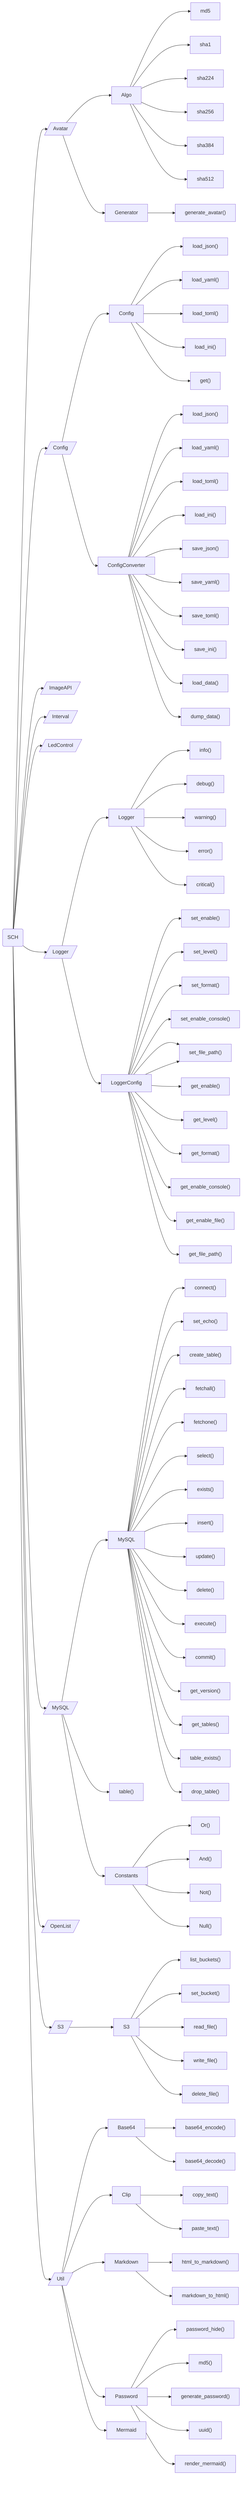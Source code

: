 graph LR
A(SCH) --> B[/Avatar/]
B --> BA[Algo]
BA --> BAA[md5]
BA --> BAB[sha1]
BA --> BAC[sha224]
BA --> BAD[sha256]
BA --> BAE[sha384]
BA --> BAF[sha512]
B --> BC[Generator]
BC --> BCA["generate_avatar()"]
A --> C[/Config/]
C --> CA[Config]
CA --> CAA["load_json()"]
CA --> CAB["load_yaml()"]
CA --> CAC["load_toml()"]
CA --> CAD["load_ini()"]
CA --> CAE["get()"]
C --> CB[ConfigConverter]
CB --> CBA["load_json()"]
CB --> CBB["load_yaml()"]
CB --> CBC["load_toml()"]
CB --> CBD["load_ini()"]
CB --> CBE["save_json()"]
CB --> CBF["save_yaml()"]
CB --> CBG["save_toml()"]
CB --> CBH["save_ini()"]
CB --> CBI["load_data()"]
CB --> CBJ["dump_data()"]
A --> D[/ImageAPI/]
A --> E[/Interval/]
A --> F[/LedControl/]
A --> G[/Logger/]
G --> GA[Logger]
GA --> GAA["info()"]
GA --> GAB["debug()"]
GA --> GAC["warning()"]
GA --> GAD["error()"]
GA --> GAE["critical()"]
G --> GB[LoggerConfig]
GB --> GBA["set_enable()"]
GB --> GBB["set_level()"]
GB --> GBC["set_format()"]
GB --> GBD["set_enable_console()"]
GB --> GBE["set_enable_file()"]
GB --> GBE["set_file_path()"]
GB --> GBF["get_enable()"]
GB --> GBG["get_level()"]
GB --> GBH["get_format()"]
GB --> GBI["get_enable_console()"]
GB --> GBJ["get_enable_file()"]
GB --> GBK["get_file_path()"]
A --> H[/MySQL/]
H --> HA[MySQL]
HA --> HAA["connect()"]
HA --> HAB["set_echo()"]
HA --> HAC["create_table()"]
HA --> HAD["fetchall()"]
HA --> HAE["fetchone()"]
HA --> HAF["select()"]
HA --> HAG["exists()"]
HA --> HAH["insert()"]
HA --> HAI["update()"]
HA --> HAJ["delete()"]
HA --> HAK["execute()"]
HA --> HAL["commit()"]
HA --> HAM["get_version()"]
HA --> HAN["get_tables()"]
HA --> HAO["table_exists()"]
HA --> HAP["drop_table()"]
H --> HB["table()"]
H --> HC[Constants]
HC --> HCA["Or()"]
HC --> HCB["And()"]
HC --> HCC["Not()"]
HC --> HCD["Null()"]
A --> I[/OpenList/]
A --> J[/S3/]
J --> JA[S3]
JA --> JAA["list_buckets()"]
JA --> JAB["set_bucket()"]
JA --> JAC["read_file()"]
JA --> JAD["write_file()"]
JA --> JAE["delete_file()"]
A --> K[/Util/]
K --> KA[Base64]
KA --> KAA["base64_encode()"]
KA --> KAB["base64_decode()"]
K --> KB[Clip]
KB --> KBA["copy_text()"]
KB --> KBB["paste_text()"]
K --> KC[Markdown]
KC --> KCA["html_to_markdown()"]
KC --> KCB["markdown_to_html()"]
K --> KD[Password]
KD --> KDA["password_hide()"]
KD --> KDB["md5()"]
KD --> KDC["generate_password()"]
KD --> KDD["uuid()"]
K --> KE[Mermaid]
KD --> KEA["render_mermaid()"]